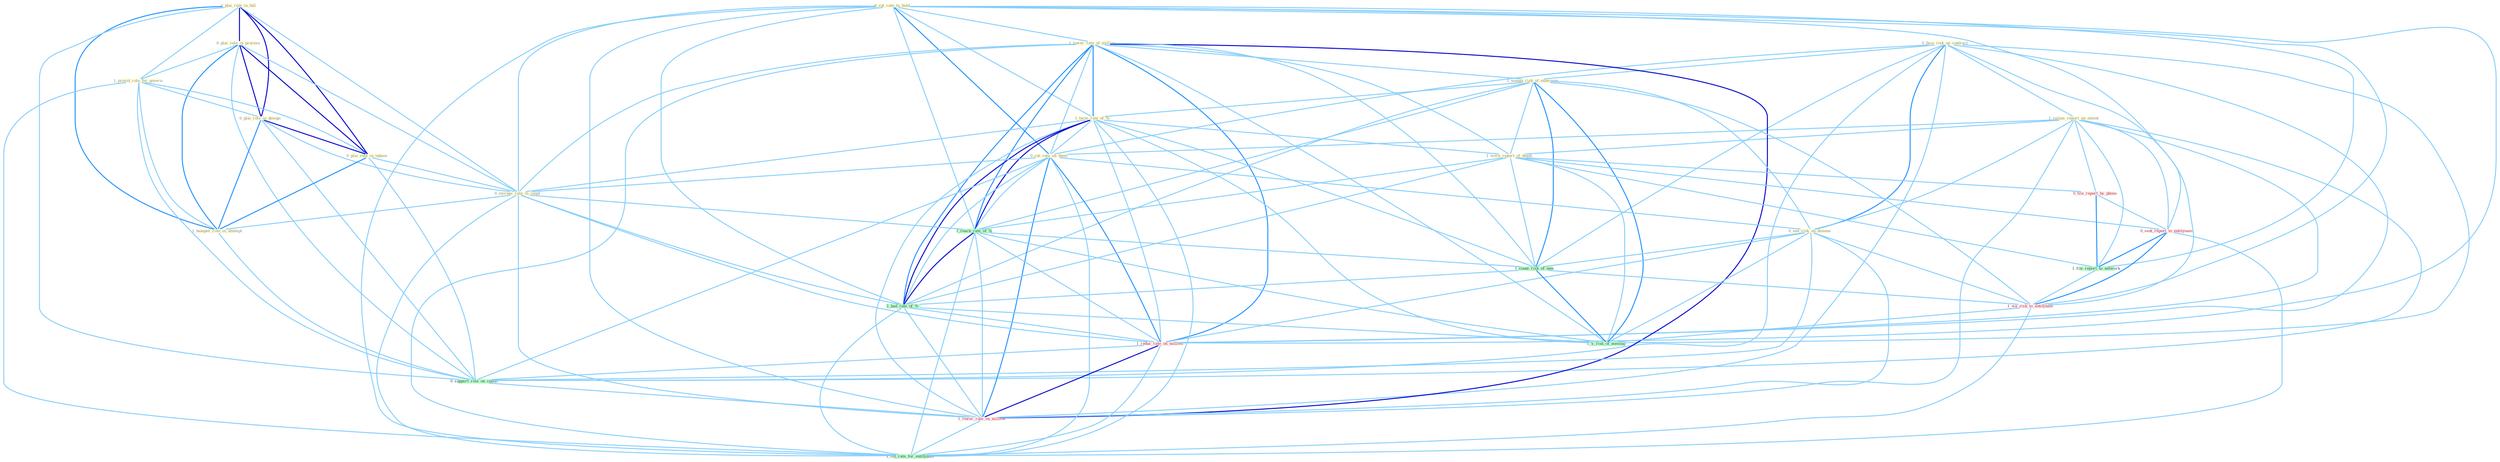 Graph G{ 
    node
    [shape=polygon,style=filled,width=.5,height=.06,color="#BDFCC9",fixedsize=true,fontsize=4,
    fontcolor="#2f4f4f"];
    {node
    [color="#ffffe0", fontcolor="#8b7d6b"] "1_plai_role_in_fall " "0_cut_rate_to_hold " "0_plai_role_in_process " "1_provid_role_for_govern " "0_face_risk_on_contract " "0_plai_role_in_design " "1_releas_report_on_extent " "1_lower_rate_of_million " "0_plai_role_in_takeov " "1_manag_risk_of_othernum " "1_term_rate_of_% " "0_cut_rate_on_them " "1_were_report_of_death " "0_increas_rate_in_coupl " "1_hamper_role_in_attempt " "0_see_risk_on_dimens "}
{node [color="#fff0f5", fontcolor="#b22222"] "0_file_report_by_phone " "0_sent_report_to_entitynam " "1_reduc_rate_on_million " "1_wa_risk_to_entitynam " "1_lower_rate_on_million "}
edge [color="#B0E2FF"];

	"1_plai_role_in_fall " -- "0_plai_role_in_process " [w="3", color="#0000cd" , len=0.6];
	"1_plai_role_in_fall " -- "1_provid_role_for_govern " [w="1", color="#87cefa" ];
	"1_plai_role_in_fall " -- "0_plai_role_in_design " [w="3", color="#0000cd" , len=0.6];
	"1_plai_role_in_fall " -- "0_plai_role_in_takeov " [w="3", color="#0000cd" , len=0.6];
	"1_plai_role_in_fall " -- "0_increas_rate_in_coupl " [w="1", color="#87cefa" ];
	"1_plai_role_in_fall " -- "1_hamper_role_in_attempt " [w="2", color="#1e90ff" , len=0.8];
	"1_plai_role_in_fall " -- "0_support_role_on_condit " [w="1", color="#87cefa" ];
	"0_cut_rate_to_hold " -- "1_lower_rate_of_million " [w="1", color="#87cefa" ];
	"0_cut_rate_to_hold " -- "1_term_rate_of_% " [w="1", color="#87cefa" ];
	"0_cut_rate_to_hold " -- "0_cut_rate_on_them " [w="2", color="#1e90ff" , len=0.8];
	"0_cut_rate_to_hold " -- "0_increas_rate_in_coupl " [w="1", color="#87cefa" ];
	"0_cut_rate_to_hold " -- "1_reach_rate_of_% " [w="1", color="#87cefa" ];
	"0_cut_rate_to_hold " -- "1_had_rate_of_% " [w="1", color="#87cefa" ];
	"0_cut_rate_to_hold " -- "0_sent_report_to_entitynam " [w="1", color="#87cefa" ];
	"0_cut_rate_to_hold " -- "1_file_report_to_network " [w="1", color="#87cefa" ];
	"0_cut_rate_to_hold " -- "1_reduc_rate_on_million " [w="1", color="#87cefa" ];
	"0_cut_rate_to_hold " -- "1_wa_risk_to_entitynam " [w="1", color="#87cefa" ];
	"0_cut_rate_to_hold " -- "1_lower_rate_on_million " [w="1", color="#87cefa" ];
	"0_cut_rate_to_hold " -- "1_lift_rate_for_entitynam " [w="1", color="#87cefa" ];
	"0_plai_role_in_process " -- "1_provid_role_for_govern " [w="1", color="#87cefa" ];
	"0_plai_role_in_process " -- "0_plai_role_in_design " [w="3", color="#0000cd" , len=0.6];
	"0_plai_role_in_process " -- "0_plai_role_in_takeov " [w="3", color="#0000cd" , len=0.6];
	"0_plai_role_in_process " -- "0_increas_rate_in_coupl " [w="1", color="#87cefa" ];
	"0_plai_role_in_process " -- "1_hamper_role_in_attempt " [w="2", color="#1e90ff" , len=0.8];
	"0_plai_role_in_process " -- "0_support_role_on_condit " [w="1", color="#87cefa" ];
	"1_provid_role_for_govern " -- "0_plai_role_in_design " [w="1", color="#87cefa" ];
	"1_provid_role_for_govern " -- "0_plai_role_in_takeov " [w="1", color="#87cefa" ];
	"1_provid_role_for_govern " -- "1_hamper_role_in_attempt " [w="1", color="#87cefa" ];
	"1_provid_role_for_govern " -- "0_support_role_on_condit " [w="1", color="#87cefa" ];
	"1_provid_role_for_govern " -- "1_lift_rate_for_entitynam " [w="1", color="#87cefa" ];
	"0_face_risk_on_contract " -- "1_releas_report_on_extent " [w="1", color="#87cefa" ];
	"0_face_risk_on_contract " -- "1_manag_risk_of_othernum " [w="1", color="#87cefa" ];
	"0_face_risk_on_contract " -- "0_cut_rate_on_them " [w="1", color="#87cefa" ];
	"0_face_risk_on_contract " -- "0_see_risk_on_dimens " [w="2", color="#1e90ff" , len=0.8];
	"0_face_risk_on_contract " -- "1_count_risk_of_new " [w="1", color="#87cefa" ];
	"0_face_risk_on_contract " -- "1_reduc_rate_on_million " [w="1", color="#87cefa" ];
	"0_face_risk_on_contract " -- "1_wa_risk_to_entitynam " [w="1", color="#87cefa" ];
	"0_face_risk_on_contract " -- "0_support_role_on_condit " [w="1", color="#87cefa" ];
	"0_face_risk_on_contract " -- "1_'s_risk_of_messag " [w="1", color="#87cefa" ];
	"0_face_risk_on_contract " -- "1_lower_rate_on_million " [w="1", color="#87cefa" ];
	"0_plai_role_in_design " -- "0_plai_role_in_takeov " [w="3", color="#0000cd" , len=0.6];
	"0_plai_role_in_design " -- "0_increas_rate_in_coupl " [w="1", color="#87cefa" ];
	"0_plai_role_in_design " -- "1_hamper_role_in_attempt " [w="2", color="#1e90ff" , len=0.8];
	"0_plai_role_in_design " -- "0_support_role_on_condit " [w="1", color="#87cefa" ];
	"1_releas_report_on_extent " -- "0_cut_rate_on_them " [w="1", color="#87cefa" ];
	"1_releas_report_on_extent " -- "1_were_report_of_death " [w="1", color="#87cefa" ];
	"1_releas_report_on_extent " -- "0_see_risk_on_dimens " [w="1", color="#87cefa" ];
	"1_releas_report_on_extent " -- "0_file_report_by_phone " [w="1", color="#87cefa" ];
	"1_releas_report_on_extent " -- "0_sent_report_to_entitynam " [w="1", color="#87cefa" ];
	"1_releas_report_on_extent " -- "1_file_report_to_network " [w="1", color="#87cefa" ];
	"1_releas_report_on_extent " -- "1_reduc_rate_on_million " [w="1", color="#87cefa" ];
	"1_releas_report_on_extent " -- "0_support_role_on_condit " [w="1", color="#87cefa" ];
	"1_releas_report_on_extent " -- "1_lower_rate_on_million " [w="1", color="#87cefa" ];
	"1_lower_rate_of_million " -- "1_manag_risk_of_othernum " [w="1", color="#87cefa" ];
	"1_lower_rate_of_million " -- "1_term_rate_of_% " [w="2", color="#1e90ff" , len=0.8];
	"1_lower_rate_of_million " -- "0_cut_rate_on_them " [w="1", color="#87cefa" ];
	"1_lower_rate_of_million " -- "1_were_report_of_death " [w="1", color="#87cefa" ];
	"1_lower_rate_of_million " -- "0_increas_rate_in_coupl " [w="1", color="#87cefa" ];
	"1_lower_rate_of_million " -- "1_reach_rate_of_% " [w="2", color="#1e90ff" , len=0.8];
	"1_lower_rate_of_million " -- "1_count_risk_of_new " [w="1", color="#87cefa" ];
	"1_lower_rate_of_million " -- "1_had_rate_of_% " [w="2", color="#1e90ff" , len=0.8];
	"1_lower_rate_of_million " -- "1_reduc_rate_on_million " [w="2", color="#1e90ff" , len=0.8];
	"1_lower_rate_of_million " -- "1_'s_risk_of_messag " [w="1", color="#87cefa" ];
	"1_lower_rate_of_million " -- "1_lower_rate_on_million " [w="3", color="#0000cd" , len=0.6];
	"1_lower_rate_of_million " -- "1_lift_rate_for_entitynam " [w="1", color="#87cefa" ];
	"0_plai_role_in_takeov " -- "0_increas_rate_in_coupl " [w="1", color="#87cefa" ];
	"0_plai_role_in_takeov " -- "1_hamper_role_in_attempt " [w="2", color="#1e90ff" , len=0.8];
	"0_plai_role_in_takeov " -- "0_support_role_on_condit " [w="1", color="#87cefa" ];
	"1_manag_risk_of_othernum " -- "1_term_rate_of_% " [w="1", color="#87cefa" ];
	"1_manag_risk_of_othernum " -- "1_were_report_of_death " [w="1", color="#87cefa" ];
	"1_manag_risk_of_othernum " -- "0_see_risk_on_dimens " [w="1", color="#87cefa" ];
	"1_manag_risk_of_othernum " -- "1_reach_rate_of_% " [w="1", color="#87cefa" ];
	"1_manag_risk_of_othernum " -- "1_count_risk_of_new " [w="2", color="#1e90ff" , len=0.8];
	"1_manag_risk_of_othernum " -- "1_had_rate_of_% " [w="1", color="#87cefa" ];
	"1_manag_risk_of_othernum " -- "1_wa_risk_to_entitynam " [w="1", color="#87cefa" ];
	"1_manag_risk_of_othernum " -- "1_'s_risk_of_messag " [w="2", color="#1e90ff" , len=0.8];
	"1_term_rate_of_% " -- "0_cut_rate_on_them " [w="1", color="#87cefa" ];
	"1_term_rate_of_% " -- "1_were_report_of_death " [w="1", color="#87cefa" ];
	"1_term_rate_of_% " -- "0_increas_rate_in_coupl " [w="1", color="#87cefa" ];
	"1_term_rate_of_% " -- "1_reach_rate_of_% " [w="3", color="#0000cd" , len=0.6];
	"1_term_rate_of_% " -- "1_count_risk_of_new " [w="1", color="#87cefa" ];
	"1_term_rate_of_% " -- "1_had_rate_of_% " [w="3", color="#0000cd" , len=0.6];
	"1_term_rate_of_% " -- "1_reduc_rate_on_million " [w="1", color="#87cefa" ];
	"1_term_rate_of_% " -- "1_'s_risk_of_messag " [w="1", color="#87cefa" ];
	"1_term_rate_of_% " -- "1_lower_rate_on_million " [w="1", color="#87cefa" ];
	"1_term_rate_of_% " -- "1_lift_rate_for_entitynam " [w="1", color="#87cefa" ];
	"0_cut_rate_on_them " -- "0_increas_rate_in_coupl " [w="1", color="#87cefa" ];
	"0_cut_rate_on_them " -- "0_see_risk_on_dimens " [w="1", color="#87cefa" ];
	"0_cut_rate_on_them " -- "1_reach_rate_of_% " [w="1", color="#87cefa" ];
	"0_cut_rate_on_them " -- "1_had_rate_of_% " [w="1", color="#87cefa" ];
	"0_cut_rate_on_them " -- "1_reduc_rate_on_million " [w="2", color="#1e90ff" , len=0.8];
	"0_cut_rate_on_them " -- "0_support_role_on_condit " [w="1", color="#87cefa" ];
	"0_cut_rate_on_them " -- "1_lower_rate_on_million " [w="2", color="#1e90ff" , len=0.8];
	"0_cut_rate_on_them " -- "1_lift_rate_for_entitynam " [w="1", color="#87cefa" ];
	"1_were_report_of_death " -- "1_reach_rate_of_% " [w="1", color="#87cefa" ];
	"1_were_report_of_death " -- "0_file_report_by_phone " [w="1", color="#87cefa" ];
	"1_were_report_of_death " -- "1_count_risk_of_new " [w="1", color="#87cefa" ];
	"1_were_report_of_death " -- "1_had_rate_of_% " [w="1", color="#87cefa" ];
	"1_were_report_of_death " -- "0_sent_report_to_entitynam " [w="1", color="#87cefa" ];
	"1_were_report_of_death " -- "1_file_report_to_network " [w="1", color="#87cefa" ];
	"1_were_report_of_death " -- "1_'s_risk_of_messag " [w="1", color="#87cefa" ];
	"0_increas_rate_in_coupl " -- "1_hamper_role_in_attempt " [w="1", color="#87cefa" ];
	"0_increas_rate_in_coupl " -- "1_reach_rate_of_% " [w="1", color="#87cefa" ];
	"0_increas_rate_in_coupl " -- "1_had_rate_of_% " [w="1", color="#87cefa" ];
	"0_increas_rate_in_coupl " -- "1_reduc_rate_on_million " [w="1", color="#87cefa" ];
	"0_increas_rate_in_coupl " -- "1_lower_rate_on_million " [w="1", color="#87cefa" ];
	"0_increas_rate_in_coupl " -- "1_lift_rate_for_entitynam " [w="1", color="#87cefa" ];
	"1_hamper_role_in_attempt " -- "0_support_role_on_condit " [w="1", color="#87cefa" ];
	"0_see_risk_on_dimens " -- "1_count_risk_of_new " [w="1", color="#87cefa" ];
	"0_see_risk_on_dimens " -- "1_reduc_rate_on_million " [w="1", color="#87cefa" ];
	"0_see_risk_on_dimens " -- "1_wa_risk_to_entitynam " [w="1", color="#87cefa" ];
	"0_see_risk_on_dimens " -- "0_support_role_on_condit " [w="1", color="#87cefa" ];
	"0_see_risk_on_dimens " -- "1_'s_risk_of_messag " [w="1", color="#87cefa" ];
	"0_see_risk_on_dimens " -- "1_lower_rate_on_million " [w="1", color="#87cefa" ];
	"1_reach_rate_of_% " -- "1_count_risk_of_new " [w="1", color="#87cefa" ];
	"1_reach_rate_of_% " -- "1_had_rate_of_% " [w="3", color="#0000cd" , len=0.6];
	"1_reach_rate_of_% " -- "1_reduc_rate_on_million " [w="1", color="#87cefa" ];
	"1_reach_rate_of_% " -- "1_'s_risk_of_messag " [w="1", color="#87cefa" ];
	"1_reach_rate_of_% " -- "1_lower_rate_on_million " [w="1", color="#87cefa" ];
	"1_reach_rate_of_% " -- "1_lift_rate_for_entitynam " [w="1", color="#87cefa" ];
	"0_file_report_by_phone " -- "0_sent_report_to_entitynam " [w="1", color="#87cefa" ];
	"0_file_report_by_phone " -- "1_file_report_to_network " [w="2", color="#1e90ff" , len=0.8];
	"1_count_risk_of_new " -- "1_had_rate_of_% " [w="1", color="#87cefa" ];
	"1_count_risk_of_new " -- "1_wa_risk_to_entitynam " [w="1", color="#87cefa" ];
	"1_count_risk_of_new " -- "1_'s_risk_of_messag " [w="2", color="#1e90ff" , len=0.8];
	"1_had_rate_of_% " -- "1_reduc_rate_on_million " [w="1", color="#87cefa" ];
	"1_had_rate_of_% " -- "1_'s_risk_of_messag " [w="1", color="#87cefa" ];
	"1_had_rate_of_% " -- "1_lower_rate_on_million " [w="1", color="#87cefa" ];
	"1_had_rate_of_% " -- "1_lift_rate_for_entitynam " [w="1", color="#87cefa" ];
	"0_sent_report_to_entitynam " -- "1_file_report_to_network " [w="2", color="#1e90ff" , len=0.8];
	"0_sent_report_to_entitynam " -- "1_wa_risk_to_entitynam " [w="2", color="#1e90ff" , len=0.8];
	"0_sent_report_to_entitynam " -- "1_lift_rate_for_entitynam " [w="1", color="#87cefa" ];
	"1_file_report_to_network " -- "1_wa_risk_to_entitynam " [w="1", color="#87cefa" ];
	"1_reduc_rate_on_million " -- "0_support_role_on_condit " [w="1", color="#87cefa" ];
	"1_reduc_rate_on_million " -- "1_lower_rate_on_million " [w="3", color="#0000cd" , len=0.6];
	"1_reduc_rate_on_million " -- "1_lift_rate_for_entitynam " [w="1", color="#87cefa" ];
	"1_wa_risk_to_entitynam " -- "1_'s_risk_of_messag " [w="1", color="#87cefa" ];
	"1_wa_risk_to_entitynam " -- "1_lift_rate_for_entitynam " [w="1", color="#87cefa" ];
	"0_support_role_on_condit " -- "1_lower_rate_on_million " [w="1", color="#87cefa" ];
	"1_lower_rate_on_million " -- "1_lift_rate_for_entitynam " [w="1", color="#87cefa" ];
}